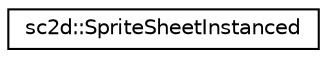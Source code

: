 digraph "Graphical Class Hierarchy"
{
  edge [fontname="Helvetica",fontsize="10",labelfontname="Helvetica",labelfontsize="10"];
  node [fontname="Helvetica",fontsize="10",shape=record];
  rankdir="LR";
  Node0 [label="sc2d::SpriteSheetInstanced",height=0.2,width=0.4,color="black", fillcolor="white", style="filled",URL="$classsc2d_1_1SpriteSheetInstanced.html"];
}
